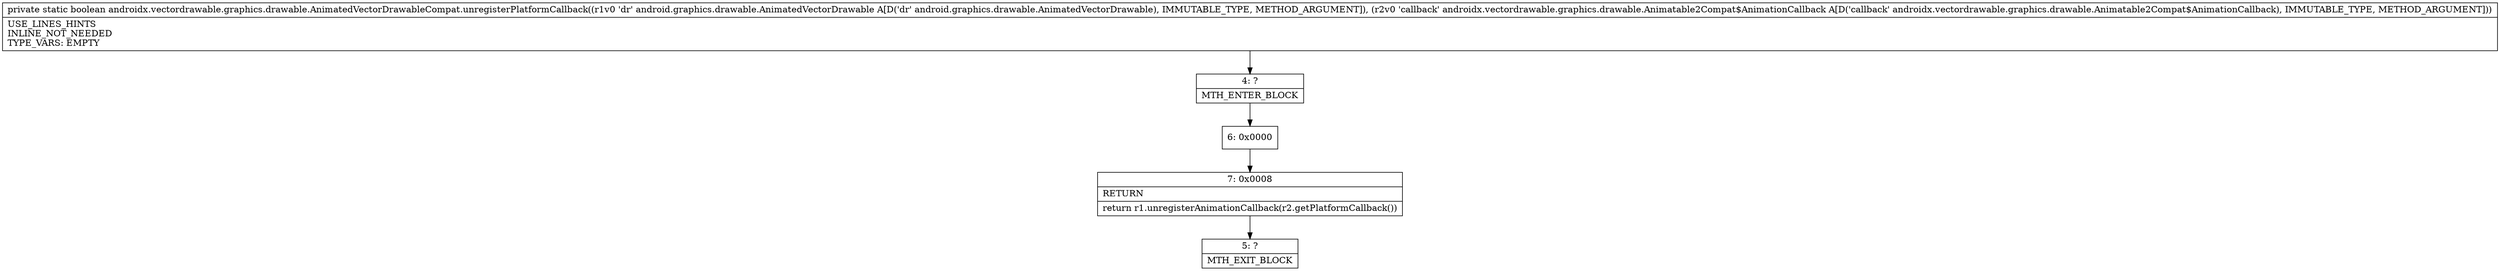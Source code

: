 digraph "CFG forandroidx.vectordrawable.graphics.drawable.AnimatedVectorDrawableCompat.unregisterPlatformCallback(Landroid\/graphics\/drawable\/AnimatedVectorDrawable;Landroidx\/vectordrawable\/graphics\/drawable\/Animatable2Compat$AnimationCallback;)Z" {
Node_4 [shape=record,label="{4\:\ ?|MTH_ENTER_BLOCK\l}"];
Node_6 [shape=record,label="{6\:\ 0x0000}"];
Node_7 [shape=record,label="{7\:\ 0x0008|RETURN\l|return r1.unregisterAnimationCallback(r2.getPlatformCallback())\l}"];
Node_5 [shape=record,label="{5\:\ ?|MTH_EXIT_BLOCK\l}"];
MethodNode[shape=record,label="{private static boolean androidx.vectordrawable.graphics.drawable.AnimatedVectorDrawableCompat.unregisterPlatformCallback((r1v0 'dr' android.graphics.drawable.AnimatedVectorDrawable A[D('dr' android.graphics.drawable.AnimatedVectorDrawable), IMMUTABLE_TYPE, METHOD_ARGUMENT]), (r2v0 'callback' androidx.vectordrawable.graphics.drawable.Animatable2Compat$AnimationCallback A[D('callback' androidx.vectordrawable.graphics.drawable.Animatable2Compat$AnimationCallback), IMMUTABLE_TYPE, METHOD_ARGUMENT]))  | USE_LINES_HINTS\lINLINE_NOT_NEEDED\lTYPE_VARS: EMPTY\l}"];
MethodNode -> Node_4;Node_4 -> Node_6;
Node_6 -> Node_7;
Node_7 -> Node_5;
}

